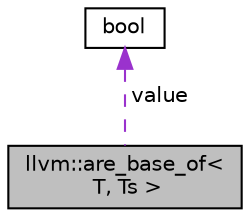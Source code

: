digraph "llvm::are_base_of&lt; T, Ts &gt;"
{
 // LATEX_PDF_SIZE
  bgcolor="transparent";
  edge [fontname="Helvetica",fontsize="10",labelfontname="Helvetica",labelfontsize="10"];
  node [fontname="Helvetica",fontsize="10",shape="box"];
  Node1 [label="llvm::are_base_of\<\l T, Ts \>",height=0.2,width=0.4,color="black", fillcolor="grey75", style="filled", fontcolor="black",tooltip="traits class for checking whether type T is a base class for all the given types in the variadic list..."];
  Node2 -> Node1 [dir="back",color="darkorchid3",fontsize="10",style="dashed",label=" value" ,fontname="Helvetica"];
  Node2 [label="bool",height=0.2,width=0.4,color="black",URL="$classbool.html",tooltip=" "];
}
